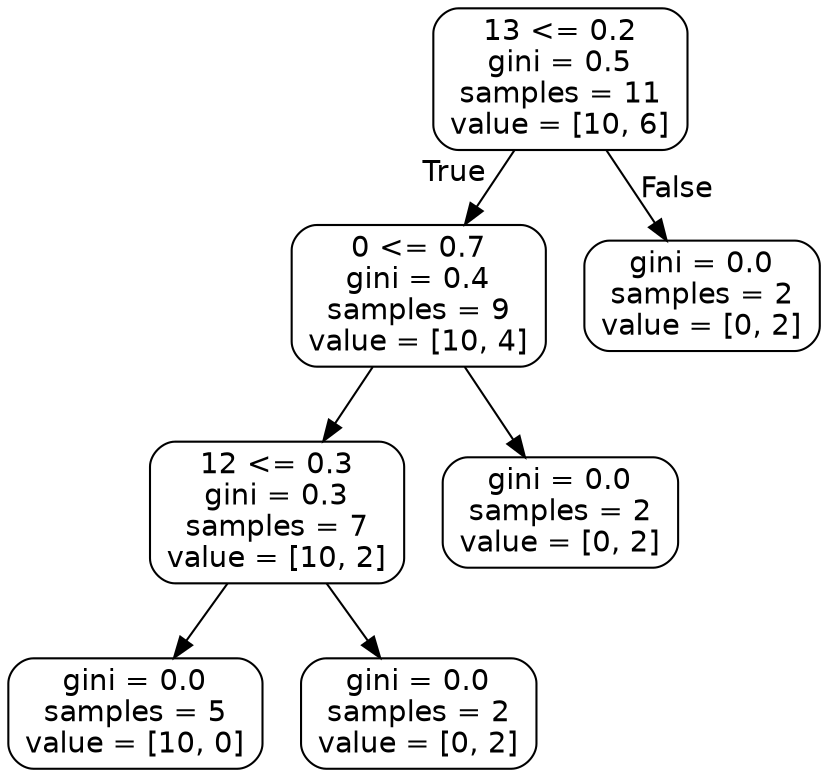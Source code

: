 digraph Tree {
node [shape=box, style="rounded", color="black", fontname=helvetica] ;
edge [fontname=helvetica] ;
0 [label="13 <= 0.2\ngini = 0.5\nsamples = 11\nvalue = [10, 6]"] ;
1 [label="0 <= 0.7\ngini = 0.4\nsamples = 9\nvalue = [10, 4]"] ;
0 -> 1 [labeldistance=2.5, labelangle=45, headlabel="True"] ;
2 [label="12 <= 0.3\ngini = 0.3\nsamples = 7\nvalue = [10, 2]"] ;
1 -> 2 ;
3 [label="gini = 0.0\nsamples = 5\nvalue = [10, 0]"] ;
2 -> 3 ;
4 [label="gini = 0.0\nsamples = 2\nvalue = [0, 2]"] ;
2 -> 4 ;
5 [label="gini = 0.0\nsamples = 2\nvalue = [0, 2]"] ;
1 -> 5 ;
6 [label="gini = 0.0\nsamples = 2\nvalue = [0, 2]"] ;
0 -> 6 [labeldistance=2.5, labelangle=-45, headlabel="False"] ;
}
